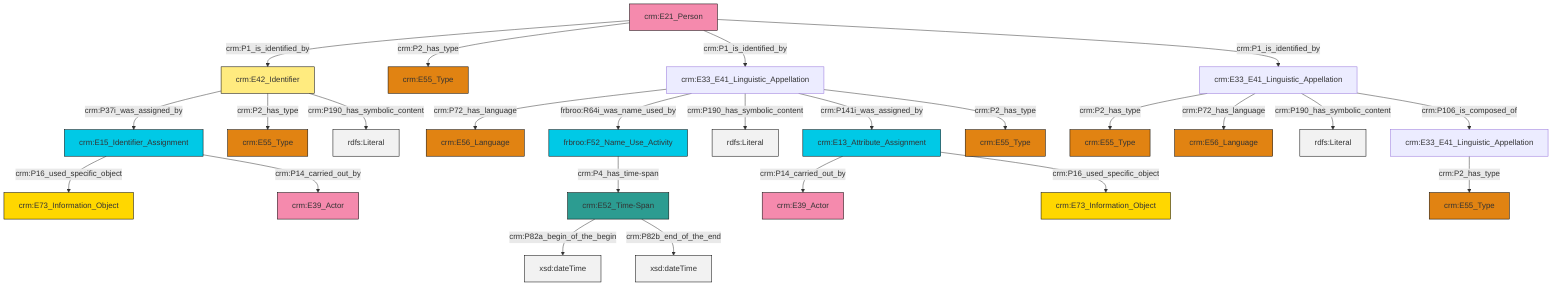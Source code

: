 graph TD
classDef Literal fill:#f2f2f2,stroke:#000000;
classDef CRM_Entity fill:#FFFFFF,stroke:#000000;
classDef Temporal_Entity fill:#00C9E6, stroke:#000000;
classDef Type fill:#E18312, stroke:#000000;
classDef Time-Span fill:#2C9C91, stroke:#000000;
classDef Appellation fill:#FFEB7F, stroke:#000000;
classDef Place fill:#008836, stroke:#000000;
classDef Persistent_Item fill:#B266B2, stroke:#000000;
classDef Conceptual_Object fill:#FFD700, stroke:#000000;
classDef Physical_Thing fill:#D2B48C, stroke:#000000;
classDef Actor fill:#f58aad, stroke:#000000;
classDef PC_Classes fill:#4ce600, stroke:#000000;
classDef Multi fill:#cccccc,stroke:#000000;

2["crm:E13_Attribute_Assignment"]:::Temporal_Entity -->|crm:P14_carried_out_by| 3["crm:E39_Actor"]:::Actor
4["crm:E42_Identifier"]:::Appellation -->|crm:P37i_was_assigned_by| 5["crm:E15_Identifier_Assignment"]:::Temporal_Entity
9["crm:E33_E41_Linguistic_Appellation"]:::Default -->|crm:P2_has_type| 10["crm:E55_Type"]:::Type
9["crm:E33_E41_Linguistic_Appellation"]:::Default -->|crm:P72_has_language| 11["crm:E56_Language"]:::Type
9["crm:E33_E41_Linguistic_Appellation"]:::Default -->|crm:P190_has_symbolic_content| 12[rdfs:Literal]:::Literal
2["crm:E13_Attribute_Assignment"]:::Temporal_Entity -->|crm:P16_used_specific_object| 13["crm:E73_Information_Object"]:::Conceptual_Object
5["crm:E15_Identifier_Assignment"]:::Temporal_Entity -->|crm:P16_used_specific_object| 14["crm:E73_Information_Object"]:::Conceptual_Object
9["crm:E33_E41_Linguistic_Appellation"]:::Default -->|crm:P106_is_composed_of| 6["crm:E33_E41_Linguistic_Appellation"]:::Default
16["crm:E21_Person"]:::Actor -->|crm:P1_is_identified_by| 4["crm:E42_Identifier"]:::Appellation
0["crm:E52_Time-Span"]:::Time-Span -->|crm:P82a_begin_of_the_begin| 19[xsd:dateTime]:::Literal
20["crm:E33_E41_Linguistic_Appellation"]:::Default -->|crm:P72_has_language| 21["crm:E56_Language"]:::Type
4["crm:E42_Identifier"]:::Appellation -->|crm:P2_has_type| 17["crm:E55_Type"]:::Type
16["crm:E21_Person"]:::Actor -->|crm:P2_has_type| 31["crm:E55_Type"]:::Type
20["crm:E33_E41_Linguistic_Appellation"]:::Default -->|frbroo:R64i_was_name_used_by| 25["frbroo:F52_Name_Use_Activity"]:::Temporal_Entity
20["crm:E33_E41_Linguistic_Appellation"]:::Default -->|crm:P190_has_symbolic_content| 38[rdfs:Literal]:::Literal
16["crm:E21_Person"]:::Actor -->|crm:P1_is_identified_by| 20["crm:E33_E41_Linguistic_Appellation"]:::Default
25["frbroo:F52_Name_Use_Activity"]:::Temporal_Entity -->|crm:P4_has_time-span| 0["crm:E52_Time-Span"]:::Time-Span
20["crm:E33_E41_Linguistic_Appellation"]:::Default -->|crm:P141i_was_assigned_by| 2["crm:E13_Attribute_Assignment"]:::Temporal_Entity
20["crm:E33_E41_Linguistic_Appellation"]:::Default -->|crm:P2_has_type| 22["crm:E55_Type"]:::Type
0["crm:E52_Time-Span"]:::Time-Span -->|crm:P82b_end_of_the_end| 39[xsd:dateTime]:::Literal
4["crm:E42_Identifier"]:::Appellation -->|crm:P190_has_symbolic_content| 40[rdfs:Literal]:::Literal
16["crm:E21_Person"]:::Actor -->|crm:P1_is_identified_by| 9["crm:E33_E41_Linguistic_Appellation"]:::Default
6["crm:E33_E41_Linguistic_Appellation"]:::Default -->|crm:P2_has_type| 42["crm:E55_Type"]:::Type
5["crm:E15_Identifier_Assignment"]:::Temporal_Entity -->|crm:P14_carried_out_by| 35["crm:E39_Actor"]:::Actor